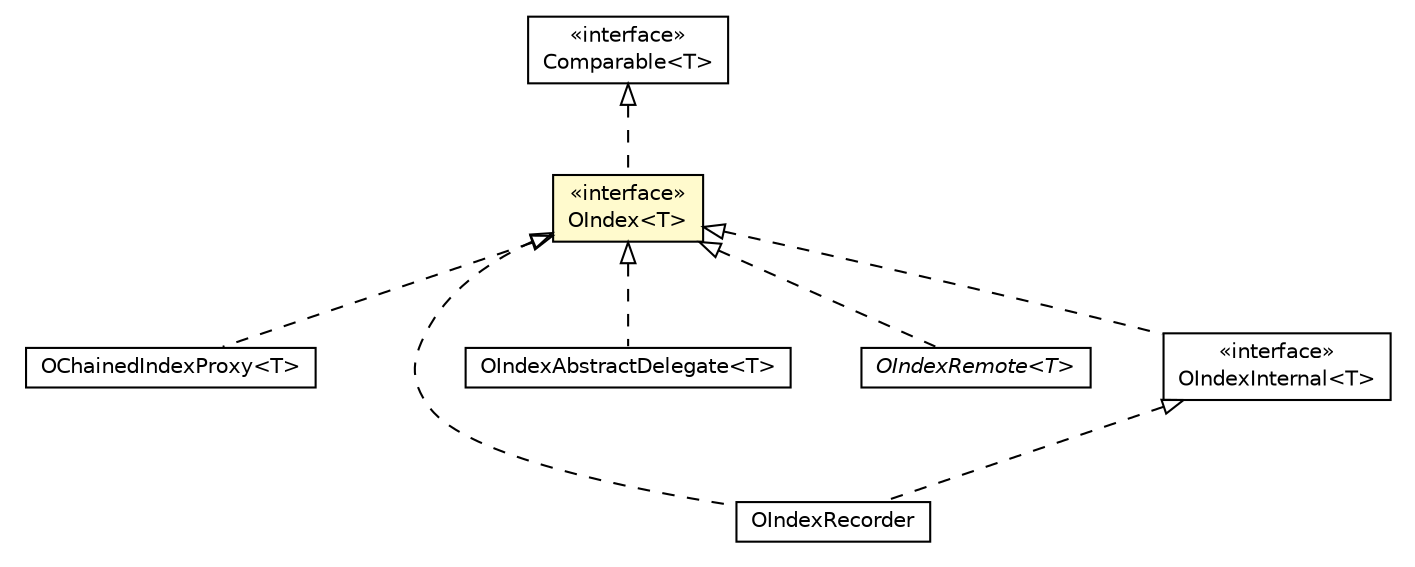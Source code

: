 #!/usr/local/bin/dot
#
# Class diagram 
# Generated by UMLGraph version R5_6-24-gf6e263 (http://www.umlgraph.org/)
#

digraph G {
	edge [fontname="Helvetica",fontsize=10,labelfontname="Helvetica",labelfontsize=10];
	node [fontname="Helvetica",fontsize=10,shape=plaintext];
	nodesep=0.25;
	ranksep=0.5;
	// com.orientechnologies.orient.core.sql.OChainedIndexProxy<T>
	c2022598 [label=<<table title="com.orientechnologies.orient.core.sql.OChainedIndexProxy" border="0" cellborder="1" cellspacing="0" cellpadding="2" port="p" href="../sql/OChainedIndexProxy.html">
		<tr><td><table border="0" cellspacing="0" cellpadding="1">
<tr><td align="center" balign="center"> OChainedIndexProxy&lt;T&gt; </td></tr>
		</table></td></tr>
		</table>>, URL="../sql/OChainedIndexProxy.html", fontname="Helvetica", fontcolor="black", fontsize=10.0];
	// com.orientechnologies.orient.core.index.OIndexRecorder
	c2023311 [label=<<table title="com.orientechnologies.orient.core.index.OIndexRecorder" border="0" cellborder="1" cellspacing="0" cellpadding="2" port="p" href="./OIndexRecorder.html">
		<tr><td><table border="0" cellspacing="0" cellpadding="1">
<tr><td align="center" balign="center"> OIndexRecorder </td></tr>
		</table></td></tr>
		</table>>, URL="./OIndexRecorder.html", fontname="Helvetica", fontcolor="black", fontsize=10.0];
	// com.orientechnologies.orient.core.index.OIndexAbstractDelegate<T>
	c2023356 [label=<<table title="com.orientechnologies.orient.core.index.OIndexAbstractDelegate" border="0" cellborder="1" cellspacing="0" cellpadding="2" port="p" href="./OIndexAbstractDelegate.html">
		<tr><td><table border="0" cellspacing="0" cellpadding="1">
<tr><td align="center" balign="center"> OIndexAbstractDelegate&lt;T&gt; </td></tr>
		</table></td></tr>
		</table>>, URL="./OIndexAbstractDelegate.html", fontname="Helvetica", fontcolor="black", fontsize=10.0];
	// com.orientechnologies.orient.core.index.OIndexRemote<T>
	c2023360 [label=<<table title="com.orientechnologies.orient.core.index.OIndexRemote" border="0" cellborder="1" cellspacing="0" cellpadding="2" port="p" href="./OIndexRemote.html">
		<tr><td><table border="0" cellspacing="0" cellpadding="1">
<tr><td align="center" balign="center"><font face="Helvetica-Oblique"> OIndexRemote&lt;T&gt; </font></td></tr>
		</table></td></tr>
		</table>>, URL="./OIndexRemote.html", fontname="Helvetica", fontcolor="black", fontsize=10.0];
	// com.orientechnologies.orient.core.index.OIndex<T>
	c2023361 [label=<<table title="com.orientechnologies.orient.core.index.OIndex" border="0" cellborder="1" cellspacing="0" cellpadding="2" port="p" bgcolor="lemonChiffon" href="./OIndex.html">
		<tr><td><table border="0" cellspacing="0" cellpadding="1">
<tr><td align="center" balign="center"> &#171;interface&#187; </td></tr>
<tr><td align="center" balign="center"> OIndex&lt;T&gt; </td></tr>
		</table></td></tr>
		</table>>, URL="./OIndex.html", fontname="Helvetica", fontcolor="black", fontsize=10.0];
	// com.orientechnologies.orient.core.index.OIndexInternal<T>
	c2023364 [label=<<table title="com.orientechnologies.orient.core.index.OIndexInternal" border="0" cellborder="1" cellspacing="0" cellpadding="2" port="p" href="./OIndexInternal.html">
		<tr><td><table border="0" cellspacing="0" cellpadding="1">
<tr><td align="center" balign="center"> &#171;interface&#187; </td></tr>
<tr><td align="center" balign="center"> OIndexInternal&lt;T&gt; </td></tr>
		</table></td></tr>
		</table>>, URL="./OIndexInternal.html", fontname="Helvetica", fontcolor="black", fontsize=10.0];
	//com.orientechnologies.orient.core.sql.OChainedIndexProxy<T> implements com.orientechnologies.orient.core.index.OIndex<T>
	c2023361:p -> c2022598:p [dir=back,arrowtail=empty,style=dashed];
	//com.orientechnologies.orient.core.index.OIndexRecorder implements com.orientechnologies.orient.core.index.OIndex<T>
	c2023361:p -> c2023311:p [dir=back,arrowtail=empty,style=dashed];
	//com.orientechnologies.orient.core.index.OIndexRecorder implements com.orientechnologies.orient.core.index.OIndexInternal<T>
	c2023364:p -> c2023311:p [dir=back,arrowtail=empty,style=dashed];
	//com.orientechnologies.orient.core.index.OIndexAbstractDelegate<T> implements com.orientechnologies.orient.core.index.OIndex<T>
	c2023361:p -> c2023356:p [dir=back,arrowtail=empty,style=dashed];
	//com.orientechnologies.orient.core.index.OIndexRemote<T> implements com.orientechnologies.orient.core.index.OIndex<T>
	c2023361:p -> c2023360:p [dir=back,arrowtail=empty,style=dashed];
	//com.orientechnologies.orient.core.index.OIndex<T> implements java.lang.Comparable<T>
	c2024066:p -> c2023361:p [dir=back,arrowtail=empty,style=dashed];
	//com.orientechnologies.orient.core.index.OIndexInternal<T> implements com.orientechnologies.orient.core.index.OIndex<T>
	c2023361:p -> c2023364:p [dir=back,arrowtail=empty,style=dashed];
	// java.lang.Comparable<T>
	c2024066 [label=<<table title="java.lang.Comparable" border="0" cellborder="1" cellspacing="0" cellpadding="2" port="p" href="http://java.sun.com/j2se/1.4.2/docs/api/java/lang/Comparable.html">
		<tr><td><table border="0" cellspacing="0" cellpadding="1">
<tr><td align="center" balign="center"> &#171;interface&#187; </td></tr>
<tr><td align="center" balign="center"> Comparable&lt;T&gt; </td></tr>
		</table></td></tr>
		</table>>, URL="http://java.sun.com/j2se/1.4.2/docs/api/java/lang/Comparable.html", fontname="Helvetica", fontcolor="black", fontsize=10.0];
}

